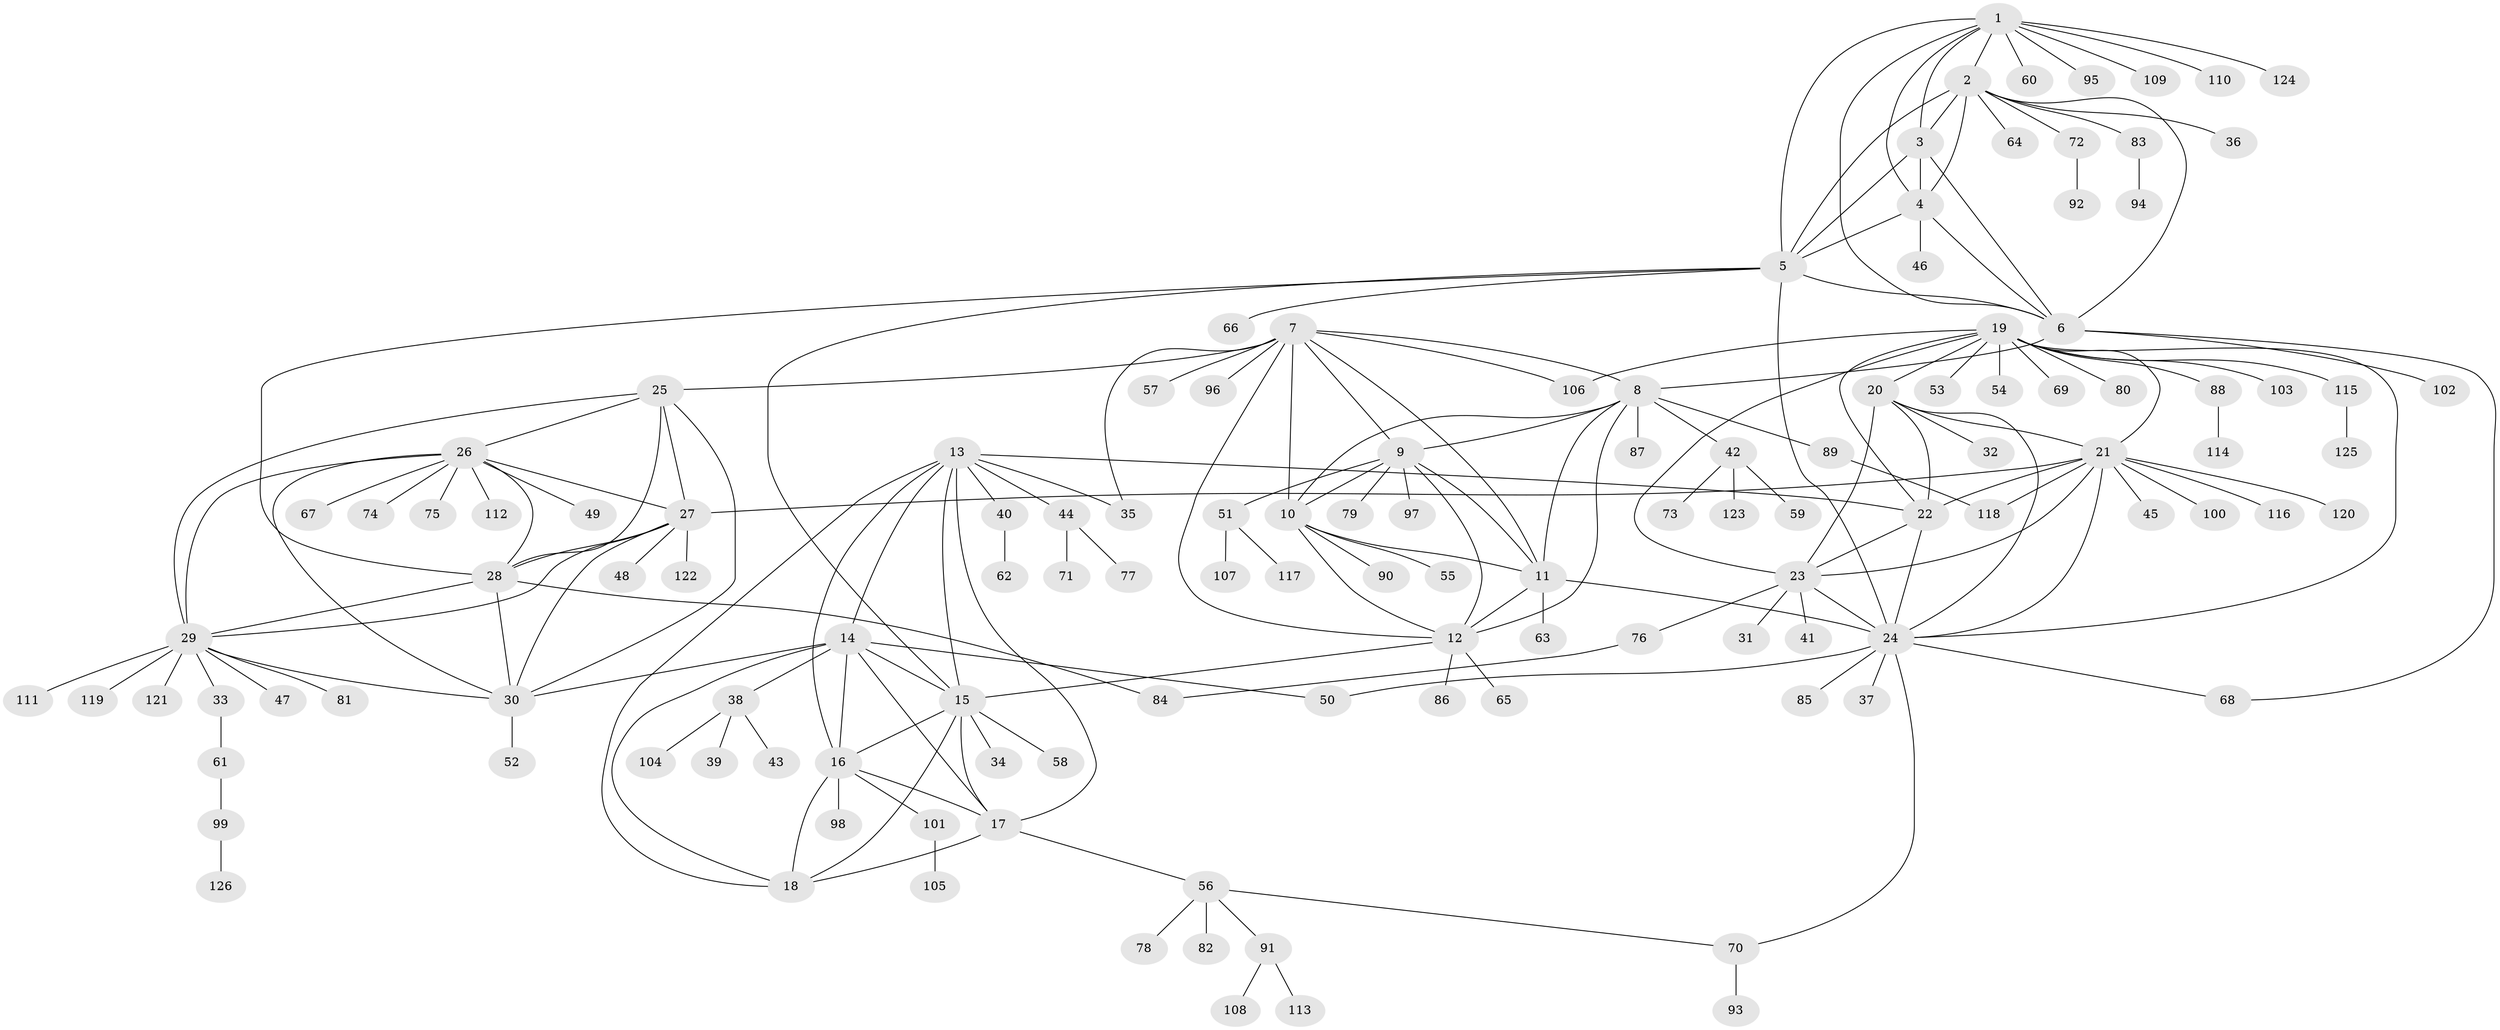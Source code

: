 // coarse degree distribution, {3: 0.022727272727272728, 10: 0.03409090909090909, 11: 0.022727272727272728, 6: 0.03409090909090909, 8: 0.011363636363636364, 7: 0.011363636363636364, 4: 0.011363636363636364, 17: 0.011363636363636364, 13: 0.011363636363636364, 1: 0.6931818181818182, 2: 0.13636363636363635}
// Generated by graph-tools (version 1.1) at 2025/58/03/04/25 21:58:32]
// undirected, 126 vertices, 188 edges
graph export_dot {
graph [start="1"]
  node [color=gray90,style=filled];
  1;
  2;
  3;
  4;
  5;
  6;
  7;
  8;
  9;
  10;
  11;
  12;
  13;
  14;
  15;
  16;
  17;
  18;
  19;
  20;
  21;
  22;
  23;
  24;
  25;
  26;
  27;
  28;
  29;
  30;
  31;
  32;
  33;
  34;
  35;
  36;
  37;
  38;
  39;
  40;
  41;
  42;
  43;
  44;
  45;
  46;
  47;
  48;
  49;
  50;
  51;
  52;
  53;
  54;
  55;
  56;
  57;
  58;
  59;
  60;
  61;
  62;
  63;
  64;
  65;
  66;
  67;
  68;
  69;
  70;
  71;
  72;
  73;
  74;
  75;
  76;
  77;
  78;
  79;
  80;
  81;
  82;
  83;
  84;
  85;
  86;
  87;
  88;
  89;
  90;
  91;
  92;
  93;
  94;
  95;
  96;
  97;
  98;
  99;
  100;
  101;
  102;
  103;
  104;
  105;
  106;
  107;
  108;
  109;
  110;
  111;
  112;
  113;
  114;
  115;
  116;
  117;
  118;
  119;
  120;
  121;
  122;
  123;
  124;
  125;
  126;
  1 -- 2;
  1 -- 3;
  1 -- 4;
  1 -- 5;
  1 -- 6;
  1 -- 60;
  1 -- 95;
  1 -- 109;
  1 -- 110;
  1 -- 124;
  2 -- 3;
  2 -- 4;
  2 -- 5;
  2 -- 6;
  2 -- 36;
  2 -- 64;
  2 -- 72;
  2 -- 83;
  3 -- 4;
  3 -- 5;
  3 -- 6;
  4 -- 5;
  4 -- 6;
  4 -- 46;
  5 -- 6;
  5 -- 15;
  5 -- 24;
  5 -- 28;
  5 -- 66;
  6 -- 8;
  6 -- 68;
  6 -- 102;
  7 -- 8;
  7 -- 9;
  7 -- 10;
  7 -- 11;
  7 -- 12;
  7 -- 25;
  7 -- 35;
  7 -- 57;
  7 -- 96;
  7 -- 106;
  8 -- 9;
  8 -- 10;
  8 -- 11;
  8 -- 12;
  8 -- 42;
  8 -- 87;
  8 -- 89;
  9 -- 10;
  9 -- 11;
  9 -- 12;
  9 -- 51;
  9 -- 79;
  9 -- 97;
  10 -- 11;
  10 -- 12;
  10 -- 55;
  10 -- 90;
  11 -- 12;
  11 -- 24;
  11 -- 63;
  12 -- 15;
  12 -- 65;
  12 -- 86;
  13 -- 14;
  13 -- 15;
  13 -- 16;
  13 -- 17;
  13 -- 18;
  13 -- 22;
  13 -- 35;
  13 -- 40;
  13 -- 44;
  14 -- 15;
  14 -- 16;
  14 -- 17;
  14 -- 18;
  14 -- 30;
  14 -- 38;
  14 -- 50;
  15 -- 16;
  15 -- 17;
  15 -- 18;
  15 -- 34;
  15 -- 58;
  16 -- 17;
  16 -- 18;
  16 -- 98;
  16 -- 101;
  17 -- 18;
  17 -- 56;
  19 -- 20;
  19 -- 21;
  19 -- 22;
  19 -- 23;
  19 -- 24;
  19 -- 53;
  19 -- 54;
  19 -- 69;
  19 -- 80;
  19 -- 88;
  19 -- 103;
  19 -- 106;
  19 -- 115;
  20 -- 21;
  20 -- 22;
  20 -- 23;
  20 -- 24;
  20 -- 32;
  21 -- 22;
  21 -- 23;
  21 -- 24;
  21 -- 27;
  21 -- 45;
  21 -- 100;
  21 -- 116;
  21 -- 118;
  21 -- 120;
  22 -- 23;
  22 -- 24;
  23 -- 24;
  23 -- 31;
  23 -- 41;
  23 -- 76;
  24 -- 37;
  24 -- 50;
  24 -- 68;
  24 -- 70;
  24 -- 85;
  25 -- 26;
  25 -- 27;
  25 -- 28;
  25 -- 29;
  25 -- 30;
  26 -- 27;
  26 -- 28;
  26 -- 29;
  26 -- 30;
  26 -- 49;
  26 -- 67;
  26 -- 74;
  26 -- 75;
  26 -- 112;
  27 -- 28;
  27 -- 29;
  27 -- 30;
  27 -- 48;
  27 -- 122;
  28 -- 29;
  28 -- 30;
  28 -- 84;
  29 -- 30;
  29 -- 33;
  29 -- 47;
  29 -- 81;
  29 -- 111;
  29 -- 119;
  29 -- 121;
  30 -- 52;
  33 -- 61;
  38 -- 39;
  38 -- 43;
  38 -- 104;
  40 -- 62;
  42 -- 59;
  42 -- 73;
  42 -- 123;
  44 -- 71;
  44 -- 77;
  51 -- 107;
  51 -- 117;
  56 -- 70;
  56 -- 78;
  56 -- 82;
  56 -- 91;
  61 -- 99;
  70 -- 93;
  72 -- 92;
  76 -- 84;
  83 -- 94;
  88 -- 114;
  89 -- 118;
  91 -- 108;
  91 -- 113;
  99 -- 126;
  101 -- 105;
  115 -- 125;
}
